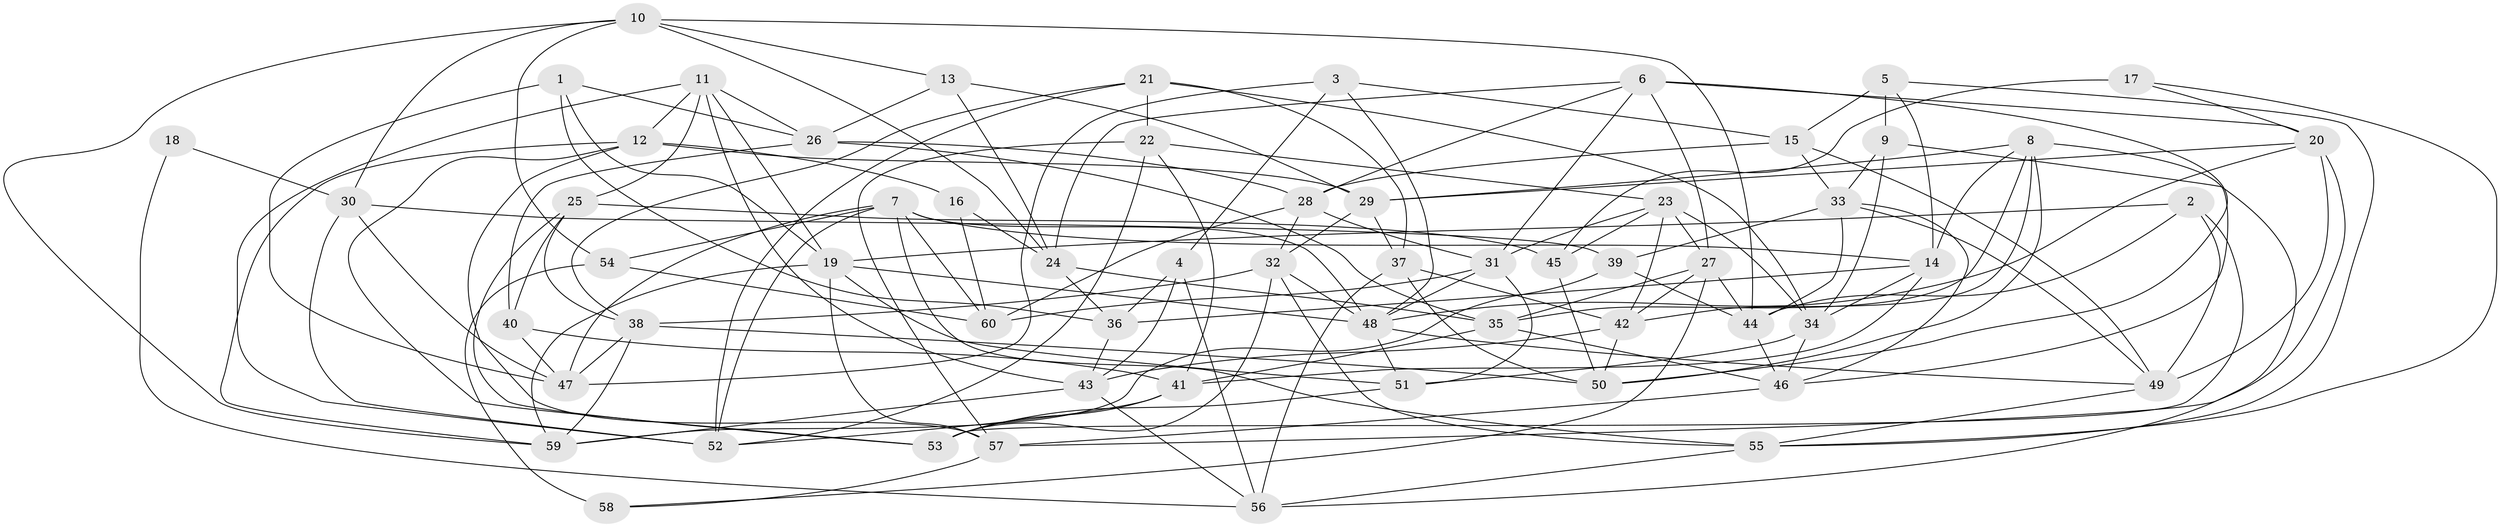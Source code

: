 // original degree distribution, {4: 1.0}
// Generated by graph-tools (version 1.1) at 2025/03/03/09/25 03:03:09]
// undirected, 60 vertices, 160 edges
graph export_dot {
graph [start="1"]
  node [color=gray90,style=filled];
  1;
  2;
  3;
  4;
  5;
  6;
  7;
  8;
  9;
  10;
  11;
  12;
  13;
  14;
  15;
  16;
  17;
  18;
  19;
  20;
  21;
  22;
  23;
  24;
  25;
  26;
  27;
  28;
  29;
  30;
  31;
  32;
  33;
  34;
  35;
  36;
  37;
  38;
  39;
  40;
  41;
  42;
  43;
  44;
  45;
  46;
  47;
  48;
  49;
  50;
  51;
  52;
  53;
  54;
  55;
  56;
  57;
  58;
  59;
  60;
  1 -- 19 [weight=1.0];
  1 -- 26 [weight=1.0];
  1 -- 36 [weight=1.0];
  1 -- 47 [weight=1.0];
  2 -- 19 [weight=1.0];
  2 -- 44 [weight=1.0];
  2 -- 49 [weight=1.0];
  2 -- 53 [weight=1.0];
  3 -- 4 [weight=1.0];
  3 -- 15 [weight=1.0];
  3 -- 47 [weight=1.0];
  3 -- 48 [weight=1.0];
  4 -- 36 [weight=2.0];
  4 -- 43 [weight=1.0];
  4 -- 56 [weight=2.0];
  5 -- 9 [weight=2.0];
  5 -- 14 [weight=1.0];
  5 -- 15 [weight=2.0];
  5 -- 55 [weight=1.0];
  6 -- 20 [weight=1.0];
  6 -- 24 [weight=1.0];
  6 -- 27 [weight=1.0];
  6 -- 28 [weight=1.0];
  6 -- 31 [weight=1.0];
  6 -- 50 [weight=1.0];
  7 -- 14 [weight=1.0];
  7 -- 47 [weight=1.0];
  7 -- 48 [weight=1.0];
  7 -- 52 [weight=1.0];
  7 -- 54 [weight=1.0];
  7 -- 55 [weight=1.0];
  7 -- 60 [weight=2.0];
  8 -- 14 [weight=1.0];
  8 -- 29 [weight=1.0];
  8 -- 35 [weight=1.0];
  8 -- 42 [weight=1.0];
  8 -- 46 [weight=1.0];
  8 -- 50 [weight=1.0];
  9 -- 33 [weight=1.0];
  9 -- 34 [weight=1.0];
  9 -- 56 [weight=2.0];
  10 -- 13 [weight=1.0];
  10 -- 24 [weight=1.0];
  10 -- 30 [weight=1.0];
  10 -- 44 [weight=1.0];
  10 -- 54 [weight=1.0];
  10 -- 59 [weight=1.0];
  11 -- 12 [weight=1.0];
  11 -- 19 [weight=1.0];
  11 -- 25 [weight=1.0];
  11 -- 26 [weight=1.0];
  11 -- 43 [weight=1.0];
  11 -- 52 [weight=1.0];
  12 -- 16 [weight=1.0];
  12 -- 29 [weight=1.0];
  12 -- 53 [weight=1.0];
  12 -- 57 [weight=1.0];
  12 -- 59 [weight=1.0];
  13 -- 24 [weight=1.0];
  13 -- 26 [weight=1.0];
  13 -- 29 [weight=1.0];
  14 -- 34 [weight=1.0];
  14 -- 36 [weight=1.0];
  14 -- 41 [weight=1.0];
  15 -- 28 [weight=1.0];
  15 -- 33 [weight=1.0];
  15 -- 49 [weight=1.0];
  16 -- 24 [weight=1.0];
  16 -- 60 [weight=2.0];
  17 -- 20 [weight=1.0];
  17 -- 45 [weight=2.0];
  17 -- 55 [weight=1.0];
  18 -- 30 [weight=2.0];
  18 -- 56 [weight=2.0];
  19 -- 48 [weight=3.0];
  19 -- 51 [weight=2.0];
  19 -- 57 [weight=1.0];
  19 -- 59 [weight=1.0];
  20 -- 29 [weight=1.0];
  20 -- 48 [weight=1.0];
  20 -- 49 [weight=1.0];
  20 -- 57 [weight=1.0];
  21 -- 22 [weight=2.0];
  21 -- 34 [weight=1.0];
  21 -- 37 [weight=1.0];
  21 -- 38 [weight=1.0];
  21 -- 52 [weight=1.0];
  22 -- 23 [weight=1.0];
  22 -- 41 [weight=1.0];
  22 -- 52 [weight=1.0];
  22 -- 57 [weight=1.0];
  23 -- 27 [weight=1.0];
  23 -- 31 [weight=1.0];
  23 -- 34 [weight=1.0];
  23 -- 42 [weight=1.0];
  23 -- 45 [weight=1.0];
  24 -- 35 [weight=1.0];
  24 -- 36 [weight=1.0];
  25 -- 38 [weight=1.0];
  25 -- 40 [weight=1.0];
  25 -- 45 [weight=2.0];
  25 -- 53 [weight=1.0];
  26 -- 28 [weight=1.0];
  26 -- 35 [weight=1.0];
  26 -- 40 [weight=1.0];
  27 -- 35 [weight=1.0];
  27 -- 42 [weight=1.0];
  27 -- 44 [weight=1.0];
  27 -- 58 [weight=1.0];
  28 -- 31 [weight=1.0];
  28 -- 32 [weight=1.0];
  28 -- 60 [weight=1.0];
  29 -- 32 [weight=1.0];
  29 -- 37 [weight=1.0];
  30 -- 39 [weight=1.0];
  30 -- 47 [weight=1.0];
  30 -- 52 [weight=1.0];
  31 -- 48 [weight=1.0];
  31 -- 51 [weight=1.0];
  31 -- 60 [weight=1.0];
  32 -- 38 [weight=1.0];
  32 -- 48 [weight=1.0];
  32 -- 53 [weight=1.0];
  32 -- 55 [weight=1.0];
  33 -- 39 [weight=1.0];
  33 -- 44 [weight=1.0];
  33 -- 46 [weight=1.0];
  33 -- 49 [weight=1.0];
  34 -- 46 [weight=1.0];
  34 -- 51 [weight=1.0];
  35 -- 41 [weight=1.0];
  35 -- 46 [weight=1.0];
  36 -- 43 [weight=1.0];
  37 -- 42 [weight=1.0];
  37 -- 50 [weight=1.0];
  37 -- 56 [weight=2.0];
  38 -- 47 [weight=1.0];
  38 -- 50 [weight=1.0];
  38 -- 59 [weight=1.0];
  39 -- 44 [weight=1.0];
  39 -- 59 [weight=1.0];
  40 -- 41 [weight=1.0];
  40 -- 47 [weight=1.0];
  41 -- 52 [weight=1.0];
  41 -- 53 [weight=1.0];
  42 -- 43 [weight=1.0];
  42 -- 50 [weight=1.0];
  43 -- 56 [weight=1.0];
  43 -- 59 [weight=1.0];
  44 -- 46 [weight=1.0];
  45 -- 50 [weight=1.0];
  46 -- 57 [weight=1.0];
  48 -- 49 [weight=1.0];
  48 -- 51 [weight=1.0];
  49 -- 55 [weight=1.0];
  51 -- 53 [weight=1.0];
  54 -- 58 [weight=2.0];
  54 -- 60 [weight=2.0];
  55 -- 56 [weight=1.0];
  57 -- 58 [weight=1.0];
}
